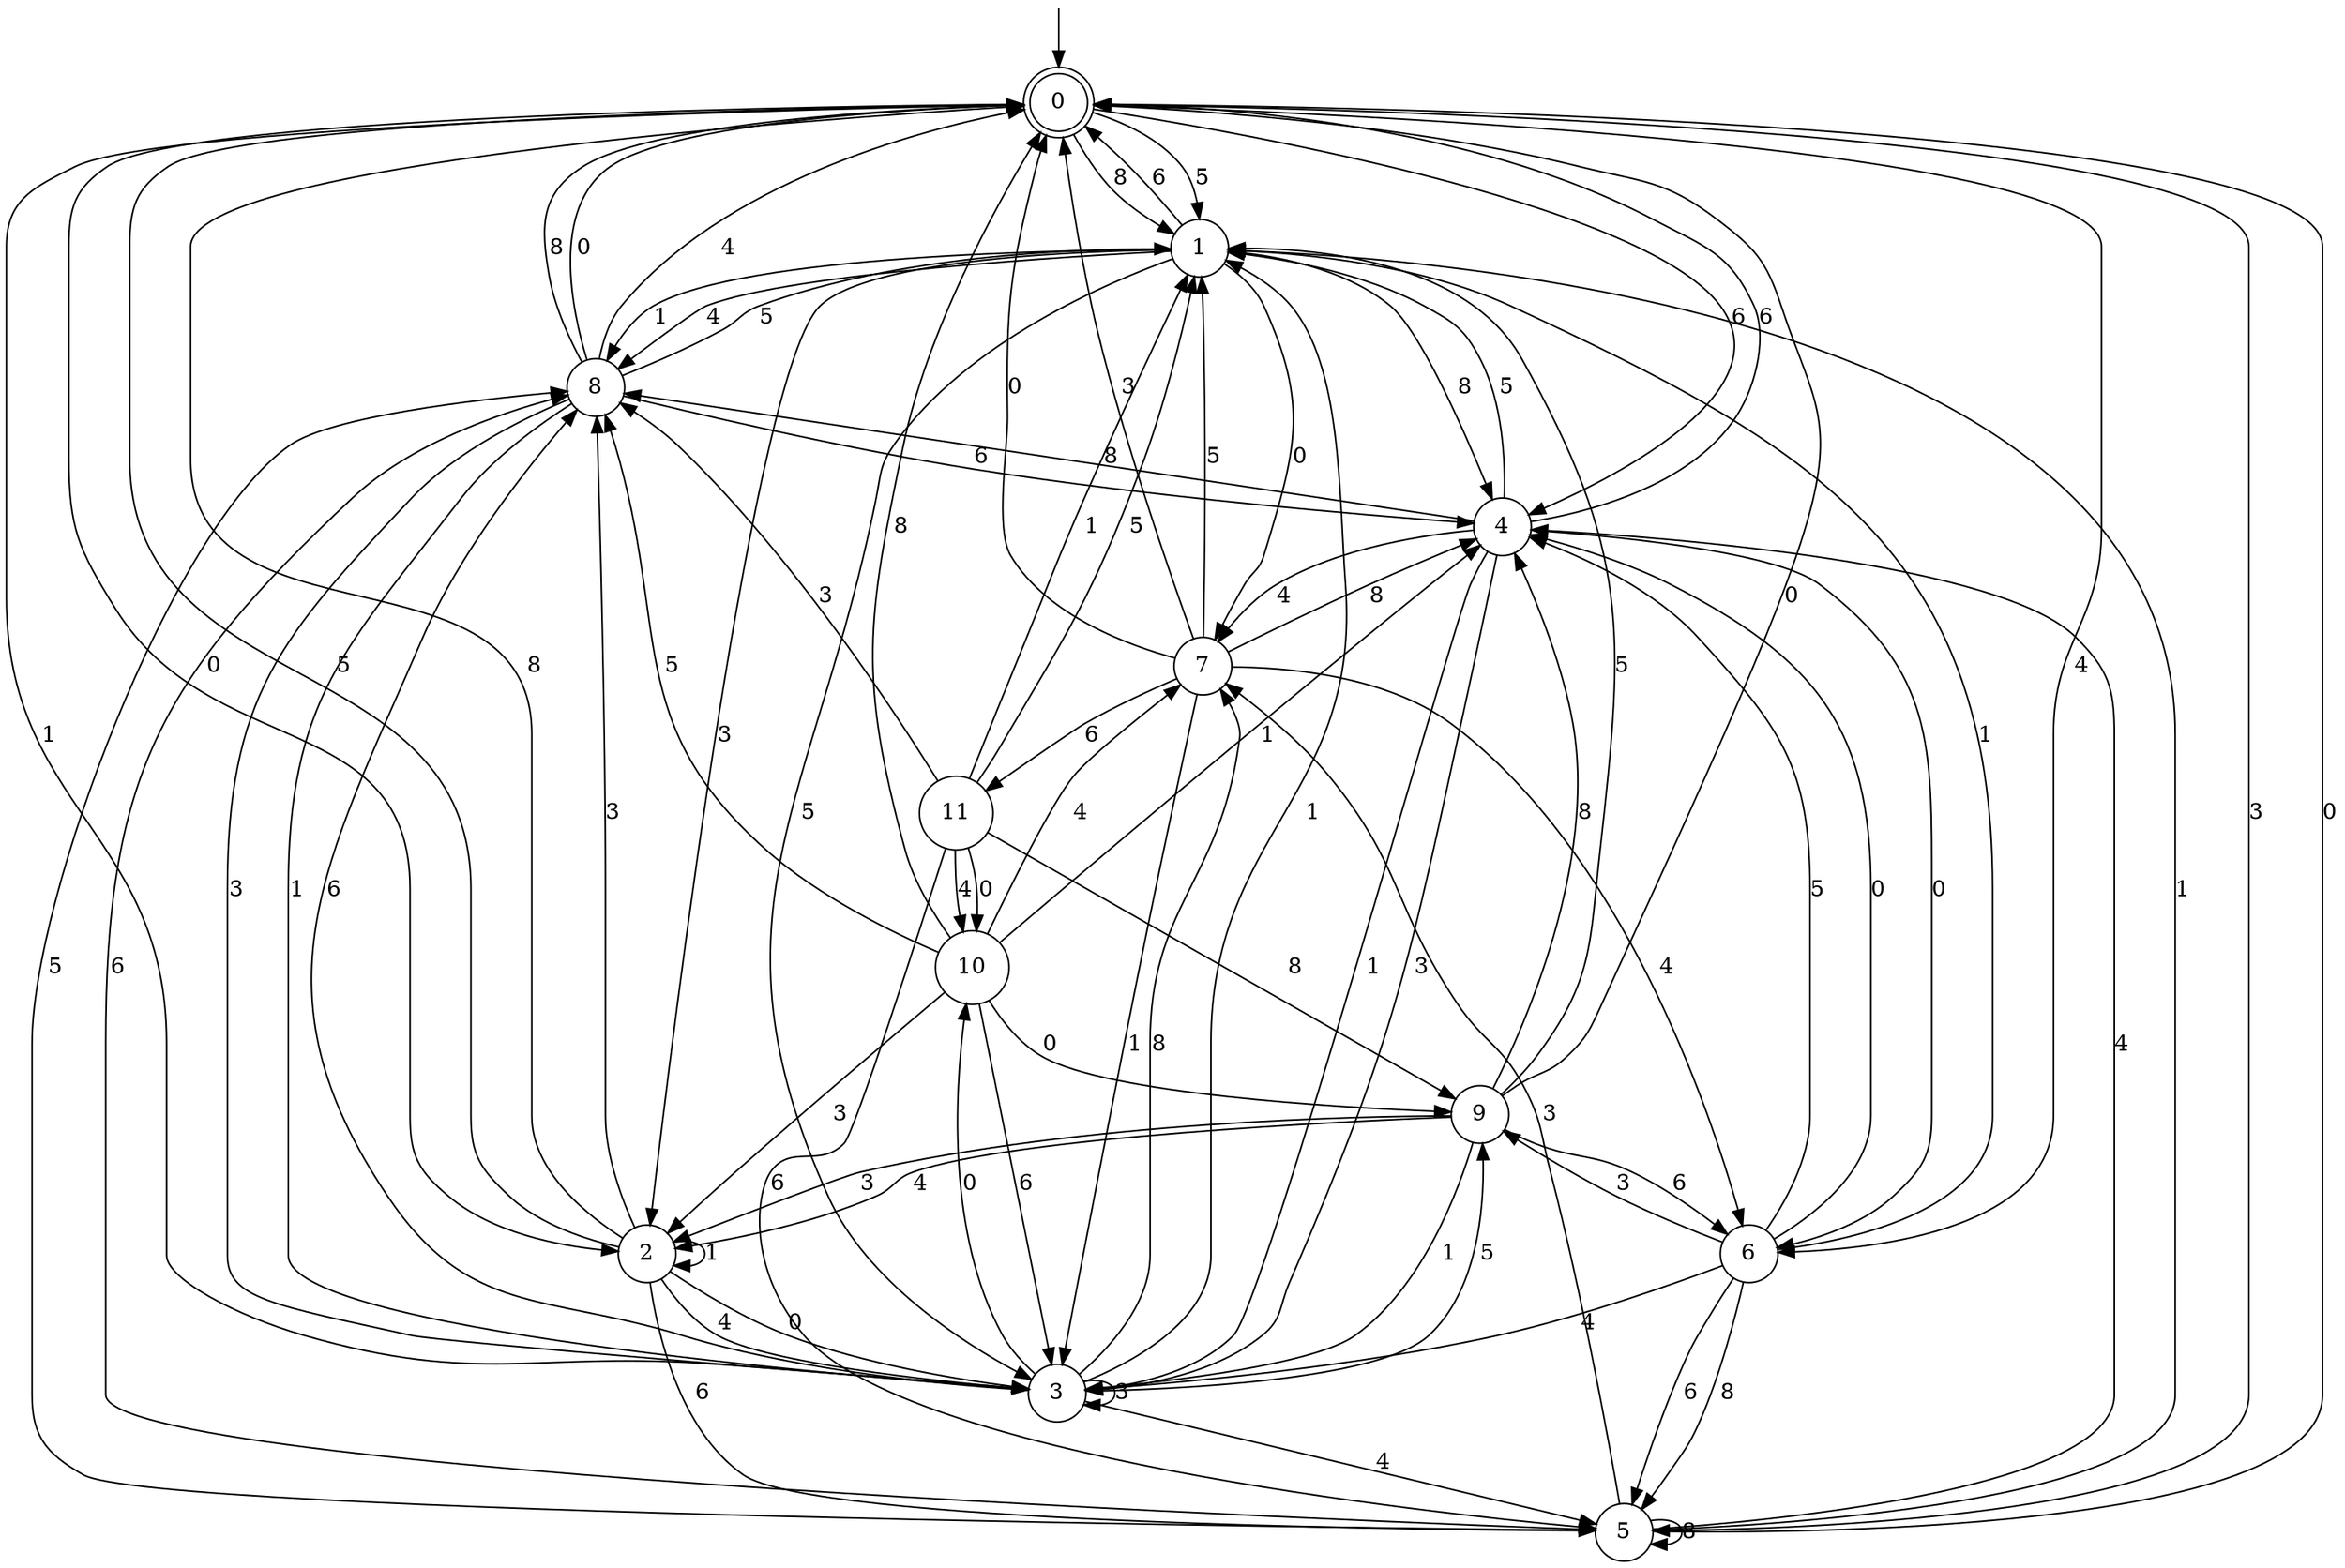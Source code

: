 digraph g {

	s0 [shape="doublecircle" label="0"];
	s1 [shape="circle" label="1"];
	s2 [shape="circle" label="2"];
	s3 [shape="circle" label="3"];
	s4 [shape="circle" label="4"];
	s5 [shape="circle" label="5"];
	s6 [shape="circle" label="6"];
	s7 [shape="circle" label="7"];
	s8 [shape="circle" label="8"];
	s9 [shape="circle" label="9"];
	s10 [shape="circle" label="10"];
	s11 [shape="circle" label="11"];
	s0 -> s1 [label="5"];
	s0 -> s2 [label="0"];
	s0 -> s3 [label="1"];
	s0 -> s4 [label="6"];
	s0 -> s5 [label="3"];
	s0 -> s6 [label="4"];
	s0 -> s1 [label="8"];
	s1 -> s3 [label="5"];
	s1 -> s7 [label="0"];
	s1 -> s8 [label="1"];
	s1 -> s0 [label="6"];
	s1 -> s2 [label="3"];
	s1 -> s8 [label="4"];
	s1 -> s4 [label="8"];
	s2 -> s0 [label="5"];
	s2 -> s3 [label="0"];
	s2 -> s2 [label="1"];
	s2 -> s5 [label="6"];
	s2 -> s8 [label="3"];
	s2 -> s3 [label="4"];
	s2 -> s0 [label="8"];
	s3 -> s9 [label="5"];
	s3 -> s10 [label="0"];
	s3 -> s1 [label="1"];
	s3 -> s8 [label="6"];
	s3 -> s3 [label="3"];
	s3 -> s5 [label="4"];
	s3 -> s7 [label="8"];
	s4 -> s1 [label="5"];
	s4 -> s6 [label="0"];
	s4 -> s3 [label="1"];
	s4 -> s0 [label="6"];
	s4 -> s3 [label="3"];
	s4 -> s7 [label="4"];
	s4 -> s8 [label="8"];
	s5 -> s8 [label="5"];
	s5 -> s0 [label="0"];
	s5 -> s1 [label="1"];
	s5 -> s8 [label="6"];
	s5 -> s7 [label="3"];
	s5 -> s4 [label="4"];
	s5 -> s5 [label="8"];
	s6 -> s4 [label="5"];
	s6 -> s4 [label="0"];
	s6 -> s1 [label="1"];
	s6 -> s5 [label="6"];
	s6 -> s9 [label="3"];
	s6 -> s3 [label="4"];
	s6 -> s5 [label="8"];
	s7 -> s1 [label="5"];
	s7 -> s0 [label="0"];
	s7 -> s3 [label="1"];
	s7 -> s11 [label="6"];
	s7 -> s0 [label="3"];
	s7 -> s6 [label="4"];
	s7 -> s4 [label="8"];
	s8 -> s1 [label="5"];
	s8 -> s0 [label="0"];
	s8 -> s3 [label="1"];
	s8 -> s4 [label="6"];
	s8 -> s3 [label="3"];
	s8 -> s0 [label="4"];
	s8 -> s0 [label="8"];
	s9 -> s1 [label="5"];
	s9 -> s0 [label="0"];
	s9 -> s3 [label="1"];
	s9 -> s6 [label="6"];
	s9 -> s2 [label="3"];
	s9 -> s2 [label="4"];
	s9 -> s4 [label="8"];
	s10 -> s8 [label="5"];
	s10 -> s9 [label="0"];
	s10 -> s4 [label="1"];
	s10 -> s3 [label="6"];
	s10 -> s2 [label="3"];
	s10 -> s7 [label="4"];
	s10 -> s0 [label="8"];
	s11 -> s1 [label="5"];
	s11 -> s10 [label="0"];
	s11 -> s1 [label="1"];
	s11 -> s5 [label="6"];
	s11 -> s8 [label="3"];
	s11 -> s10 [label="4"];
	s11 -> s9 [label="8"];

__start0 [label="" shape="none" width="0" height="0"];
__start0 -> s0;

}
